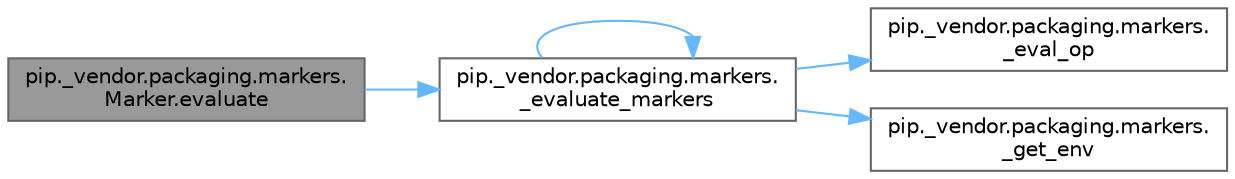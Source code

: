 digraph "pip._vendor.packaging.markers.Marker.evaluate"
{
 // LATEX_PDF_SIZE
  bgcolor="transparent";
  edge [fontname=Helvetica,fontsize=10,labelfontname=Helvetica,labelfontsize=10];
  node [fontname=Helvetica,fontsize=10,shape=box,height=0.2,width=0.4];
  rankdir="LR";
  Node1 [id="Node000001",label="pip._vendor.packaging.markers.\lMarker.evaluate",height=0.2,width=0.4,color="gray40", fillcolor="grey60", style="filled", fontcolor="black",tooltip=" "];
  Node1 -> Node2 [id="edge1_Node000001_Node000002",color="steelblue1",style="solid",tooltip=" "];
  Node2 [id="Node000002",label="pip._vendor.packaging.markers.\l_evaluate_markers",height=0.2,width=0.4,color="grey40", fillcolor="white", style="filled",URL="$namespacepip_1_1__vendor_1_1packaging_1_1markers.html#abce761fff470914a07fb242308e24d23",tooltip=" "];
  Node2 -> Node3 [id="edge2_Node000002_Node000003",color="steelblue1",style="solid",tooltip=" "];
  Node3 [id="Node000003",label="pip._vendor.packaging.markers.\l_eval_op",height=0.2,width=0.4,color="grey40", fillcolor="white", style="filled",URL="$namespacepip_1_1__vendor_1_1packaging_1_1markers.html#ac54f49223c0e1c52408bb174a7fd4cfc",tooltip=" "];
  Node2 -> Node2 [id="edge3_Node000002_Node000002",color="steelblue1",style="solid",tooltip=" "];
  Node2 -> Node4 [id="edge4_Node000002_Node000004",color="steelblue1",style="solid",tooltip=" "];
  Node4 [id="Node000004",label="pip._vendor.packaging.markers.\l_get_env",height=0.2,width=0.4,color="grey40", fillcolor="white", style="filled",URL="$namespacepip_1_1__vendor_1_1packaging_1_1markers.html#aee84f30a1d88b1441c0199ee91e71645",tooltip=" "];
}
